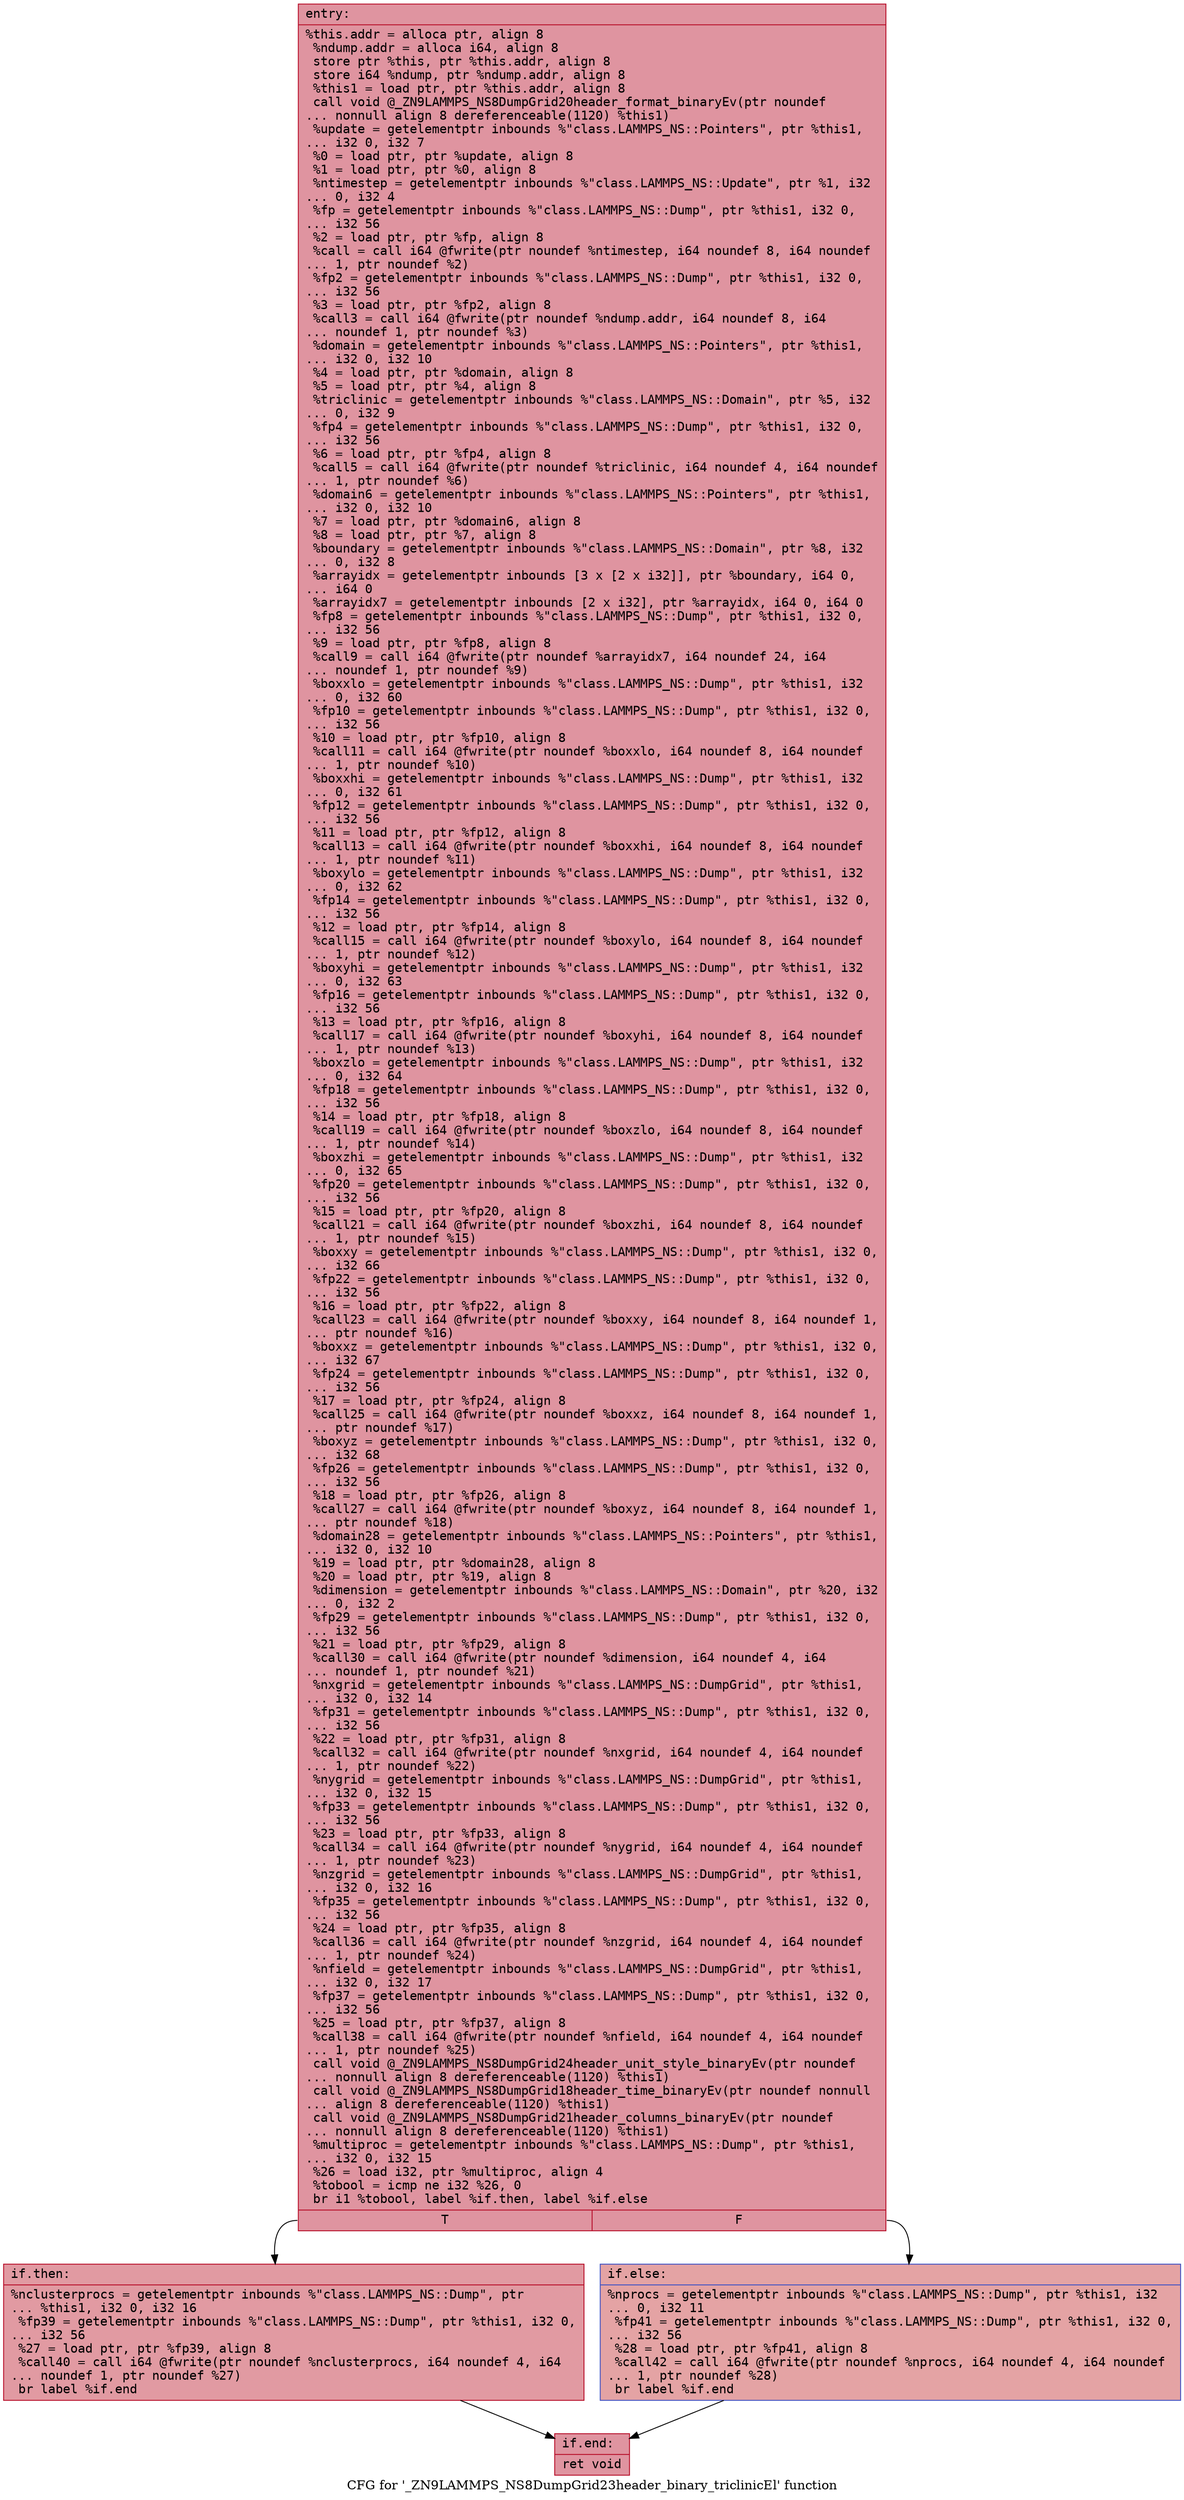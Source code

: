 digraph "CFG for '_ZN9LAMMPS_NS8DumpGrid23header_binary_triclinicEl' function" {
	label="CFG for '_ZN9LAMMPS_NS8DumpGrid23header_binary_triclinicEl' function";

	Node0x557f62c50e50 [shape=record,color="#b70d28ff", style=filled, fillcolor="#b70d2870" fontname="Courier",label="{entry:\l|  %this.addr = alloca ptr, align 8\l  %ndump.addr = alloca i64, align 8\l  store ptr %this, ptr %this.addr, align 8\l  store i64 %ndump, ptr %ndump.addr, align 8\l  %this1 = load ptr, ptr %this.addr, align 8\l  call void @_ZN9LAMMPS_NS8DumpGrid20header_format_binaryEv(ptr noundef\l... nonnull align 8 dereferenceable(1120) %this1)\l  %update = getelementptr inbounds %\"class.LAMMPS_NS::Pointers\", ptr %this1,\l... i32 0, i32 7\l  %0 = load ptr, ptr %update, align 8\l  %1 = load ptr, ptr %0, align 8\l  %ntimestep = getelementptr inbounds %\"class.LAMMPS_NS::Update\", ptr %1, i32\l... 0, i32 4\l  %fp = getelementptr inbounds %\"class.LAMMPS_NS::Dump\", ptr %this1, i32 0,\l... i32 56\l  %2 = load ptr, ptr %fp, align 8\l  %call = call i64 @fwrite(ptr noundef %ntimestep, i64 noundef 8, i64 noundef\l... 1, ptr noundef %2)\l  %fp2 = getelementptr inbounds %\"class.LAMMPS_NS::Dump\", ptr %this1, i32 0,\l... i32 56\l  %3 = load ptr, ptr %fp2, align 8\l  %call3 = call i64 @fwrite(ptr noundef %ndump.addr, i64 noundef 8, i64\l... noundef 1, ptr noundef %3)\l  %domain = getelementptr inbounds %\"class.LAMMPS_NS::Pointers\", ptr %this1,\l... i32 0, i32 10\l  %4 = load ptr, ptr %domain, align 8\l  %5 = load ptr, ptr %4, align 8\l  %triclinic = getelementptr inbounds %\"class.LAMMPS_NS::Domain\", ptr %5, i32\l... 0, i32 9\l  %fp4 = getelementptr inbounds %\"class.LAMMPS_NS::Dump\", ptr %this1, i32 0,\l... i32 56\l  %6 = load ptr, ptr %fp4, align 8\l  %call5 = call i64 @fwrite(ptr noundef %triclinic, i64 noundef 4, i64 noundef\l... 1, ptr noundef %6)\l  %domain6 = getelementptr inbounds %\"class.LAMMPS_NS::Pointers\", ptr %this1,\l... i32 0, i32 10\l  %7 = load ptr, ptr %domain6, align 8\l  %8 = load ptr, ptr %7, align 8\l  %boundary = getelementptr inbounds %\"class.LAMMPS_NS::Domain\", ptr %8, i32\l... 0, i32 8\l  %arrayidx = getelementptr inbounds [3 x [2 x i32]], ptr %boundary, i64 0,\l... i64 0\l  %arrayidx7 = getelementptr inbounds [2 x i32], ptr %arrayidx, i64 0, i64 0\l  %fp8 = getelementptr inbounds %\"class.LAMMPS_NS::Dump\", ptr %this1, i32 0,\l... i32 56\l  %9 = load ptr, ptr %fp8, align 8\l  %call9 = call i64 @fwrite(ptr noundef %arrayidx7, i64 noundef 24, i64\l... noundef 1, ptr noundef %9)\l  %boxxlo = getelementptr inbounds %\"class.LAMMPS_NS::Dump\", ptr %this1, i32\l... 0, i32 60\l  %fp10 = getelementptr inbounds %\"class.LAMMPS_NS::Dump\", ptr %this1, i32 0,\l... i32 56\l  %10 = load ptr, ptr %fp10, align 8\l  %call11 = call i64 @fwrite(ptr noundef %boxxlo, i64 noundef 8, i64 noundef\l... 1, ptr noundef %10)\l  %boxxhi = getelementptr inbounds %\"class.LAMMPS_NS::Dump\", ptr %this1, i32\l... 0, i32 61\l  %fp12 = getelementptr inbounds %\"class.LAMMPS_NS::Dump\", ptr %this1, i32 0,\l... i32 56\l  %11 = load ptr, ptr %fp12, align 8\l  %call13 = call i64 @fwrite(ptr noundef %boxxhi, i64 noundef 8, i64 noundef\l... 1, ptr noundef %11)\l  %boxylo = getelementptr inbounds %\"class.LAMMPS_NS::Dump\", ptr %this1, i32\l... 0, i32 62\l  %fp14 = getelementptr inbounds %\"class.LAMMPS_NS::Dump\", ptr %this1, i32 0,\l... i32 56\l  %12 = load ptr, ptr %fp14, align 8\l  %call15 = call i64 @fwrite(ptr noundef %boxylo, i64 noundef 8, i64 noundef\l... 1, ptr noundef %12)\l  %boxyhi = getelementptr inbounds %\"class.LAMMPS_NS::Dump\", ptr %this1, i32\l... 0, i32 63\l  %fp16 = getelementptr inbounds %\"class.LAMMPS_NS::Dump\", ptr %this1, i32 0,\l... i32 56\l  %13 = load ptr, ptr %fp16, align 8\l  %call17 = call i64 @fwrite(ptr noundef %boxyhi, i64 noundef 8, i64 noundef\l... 1, ptr noundef %13)\l  %boxzlo = getelementptr inbounds %\"class.LAMMPS_NS::Dump\", ptr %this1, i32\l... 0, i32 64\l  %fp18 = getelementptr inbounds %\"class.LAMMPS_NS::Dump\", ptr %this1, i32 0,\l... i32 56\l  %14 = load ptr, ptr %fp18, align 8\l  %call19 = call i64 @fwrite(ptr noundef %boxzlo, i64 noundef 8, i64 noundef\l... 1, ptr noundef %14)\l  %boxzhi = getelementptr inbounds %\"class.LAMMPS_NS::Dump\", ptr %this1, i32\l... 0, i32 65\l  %fp20 = getelementptr inbounds %\"class.LAMMPS_NS::Dump\", ptr %this1, i32 0,\l... i32 56\l  %15 = load ptr, ptr %fp20, align 8\l  %call21 = call i64 @fwrite(ptr noundef %boxzhi, i64 noundef 8, i64 noundef\l... 1, ptr noundef %15)\l  %boxxy = getelementptr inbounds %\"class.LAMMPS_NS::Dump\", ptr %this1, i32 0,\l... i32 66\l  %fp22 = getelementptr inbounds %\"class.LAMMPS_NS::Dump\", ptr %this1, i32 0,\l... i32 56\l  %16 = load ptr, ptr %fp22, align 8\l  %call23 = call i64 @fwrite(ptr noundef %boxxy, i64 noundef 8, i64 noundef 1,\l... ptr noundef %16)\l  %boxxz = getelementptr inbounds %\"class.LAMMPS_NS::Dump\", ptr %this1, i32 0,\l... i32 67\l  %fp24 = getelementptr inbounds %\"class.LAMMPS_NS::Dump\", ptr %this1, i32 0,\l... i32 56\l  %17 = load ptr, ptr %fp24, align 8\l  %call25 = call i64 @fwrite(ptr noundef %boxxz, i64 noundef 8, i64 noundef 1,\l... ptr noundef %17)\l  %boxyz = getelementptr inbounds %\"class.LAMMPS_NS::Dump\", ptr %this1, i32 0,\l... i32 68\l  %fp26 = getelementptr inbounds %\"class.LAMMPS_NS::Dump\", ptr %this1, i32 0,\l... i32 56\l  %18 = load ptr, ptr %fp26, align 8\l  %call27 = call i64 @fwrite(ptr noundef %boxyz, i64 noundef 8, i64 noundef 1,\l... ptr noundef %18)\l  %domain28 = getelementptr inbounds %\"class.LAMMPS_NS::Pointers\", ptr %this1,\l... i32 0, i32 10\l  %19 = load ptr, ptr %domain28, align 8\l  %20 = load ptr, ptr %19, align 8\l  %dimension = getelementptr inbounds %\"class.LAMMPS_NS::Domain\", ptr %20, i32\l... 0, i32 2\l  %fp29 = getelementptr inbounds %\"class.LAMMPS_NS::Dump\", ptr %this1, i32 0,\l... i32 56\l  %21 = load ptr, ptr %fp29, align 8\l  %call30 = call i64 @fwrite(ptr noundef %dimension, i64 noundef 4, i64\l... noundef 1, ptr noundef %21)\l  %nxgrid = getelementptr inbounds %\"class.LAMMPS_NS::DumpGrid\", ptr %this1,\l... i32 0, i32 14\l  %fp31 = getelementptr inbounds %\"class.LAMMPS_NS::Dump\", ptr %this1, i32 0,\l... i32 56\l  %22 = load ptr, ptr %fp31, align 8\l  %call32 = call i64 @fwrite(ptr noundef %nxgrid, i64 noundef 4, i64 noundef\l... 1, ptr noundef %22)\l  %nygrid = getelementptr inbounds %\"class.LAMMPS_NS::DumpGrid\", ptr %this1,\l... i32 0, i32 15\l  %fp33 = getelementptr inbounds %\"class.LAMMPS_NS::Dump\", ptr %this1, i32 0,\l... i32 56\l  %23 = load ptr, ptr %fp33, align 8\l  %call34 = call i64 @fwrite(ptr noundef %nygrid, i64 noundef 4, i64 noundef\l... 1, ptr noundef %23)\l  %nzgrid = getelementptr inbounds %\"class.LAMMPS_NS::DumpGrid\", ptr %this1,\l... i32 0, i32 16\l  %fp35 = getelementptr inbounds %\"class.LAMMPS_NS::Dump\", ptr %this1, i32 0,\l... i32 56\l  %24 = load ptr, ptr %fp35, align 8\l  %call36 = call i64 @fwrite(ptr noundef %nzgrid, i64 noundef 4, i64 noundef\l... 1, ptr noundef %24)\l  %nfield = getelementptr inbounds %\"class.LAMMPS_NS::DumpGrid\", ptr %this1,\l... i32 0, i32 17\l  %fp37 = getelementptr inbounds %\"class.LAMMPS_NS::Dump\", ptr %this1, i32 0,\l... i32 56\l  %25 = load ptr, ptr %fp37, align 8\l  %call38 = call i64 @fwrite(ptr noundef %nfield, i64 noundef 4, i64 noundef\l... 1, ptr noundef %25)\l  call void @_ZN9LAMMPS_NS8DumpGrid24header_unit_style_binaryEv(ptr noundef\l... nonnull align 8 dereferenceable(1120) %this1)\l  call void @_ZN9LAMMPS_NS8DumpGrid18header_time_binaryEv(ptr noundef nonnull\l... align 8 dereferenceable(1120) %this1)\l  call void @_ZN9LAMMPS_NS8DumpGrid21header_columns_binaryEv(ptr noundef\l... nonnull align 8 dereferenceable(1120) %this1)\l  %multiproc = getelementptr inbounds %\"class.LAMMPS_NS::Dump\", ptr %this1,\l... i32 0, i32 15\l  %26 = load i32, ptr %multiproc, align 4\l  %tobool = icmp ne i32 %26, 0\l  br i1 %tobool, label %if.then, label %if.else\l|{<s0>T|<s1>F}}"];
	Node0x557f62c50e50:s0 -> Node0x557f62c56900[tooltip="entry -> if.then\nProbability 62.50%" ];
	Node0x557f62c50e50:s1 -> Node0x557f62c56970[tooltip="entry -> if.else\nProbability 37.50%" ];
	Node0x557f62c56900 [shape=record,color="#b70d28ff", style=filled, fillcolor="#bb1b2c70" fontname="Courier",label="{if.then:\l|  %nclusterprocs = getelementptr inbounds %\"class.LAMMPS_NS::Dump\", ptr\l... %this1, i32 0, i32 16\l  %fp39 = getelementptr inbounds %\"class.LAMMPS_NS::Dump\", ptr %this1, i32 0,\l... i32 56\l  %27 = load ptr, ptr %fp39, align 8\l  %call40 = call i64 @fwrite(ptr noundef %nclusterprocs, i64 noundef 4, i64\l... noundef 1, ptr noundef %27)\l  br label %if.end\l}"];
	Node0x557f62c56900 -> Node0x557f62c56ea0[tooltip="if.then -> if.end\nProbability 100.00%" ];
	Node0x557f62c56970 [shape=record,color="#3d50c3ff", style=filled, fillcolor="#c32e3170" fontname="Courier",label="{if.else:\l|  %nprocs = getelementptr inbounds %\"class.LAMMPS_NS::Dump\", ptr %this1, i32\l... 0, i32 11\l  %fp41 = getelementptr inbounds %\"class.LAMMPS_NS::Dump\", ptr %this1, i32 0,\l... i32 56\l  %28 = load ptr, ptr %fp41, align 8\l  %call42 = call i64 @fwrite(ptr noundef %nprocs, i64 noundef 4, i64 noundef\l... 1, ptr noundef %28)\l  br label %if.end\l}"];
	Node0x557f62c56970 -> Node0x557f62c56ea0[tooltip="if.else -> if.end\nProbability 100.00%" ];
	Node0x557f62c56ea0 [shape=record,color="#b70d28ff", style=filled, fillcolor="#b70d2870" fontname="Courier",label="{if.end:\l|  ret void\l}"];
}
